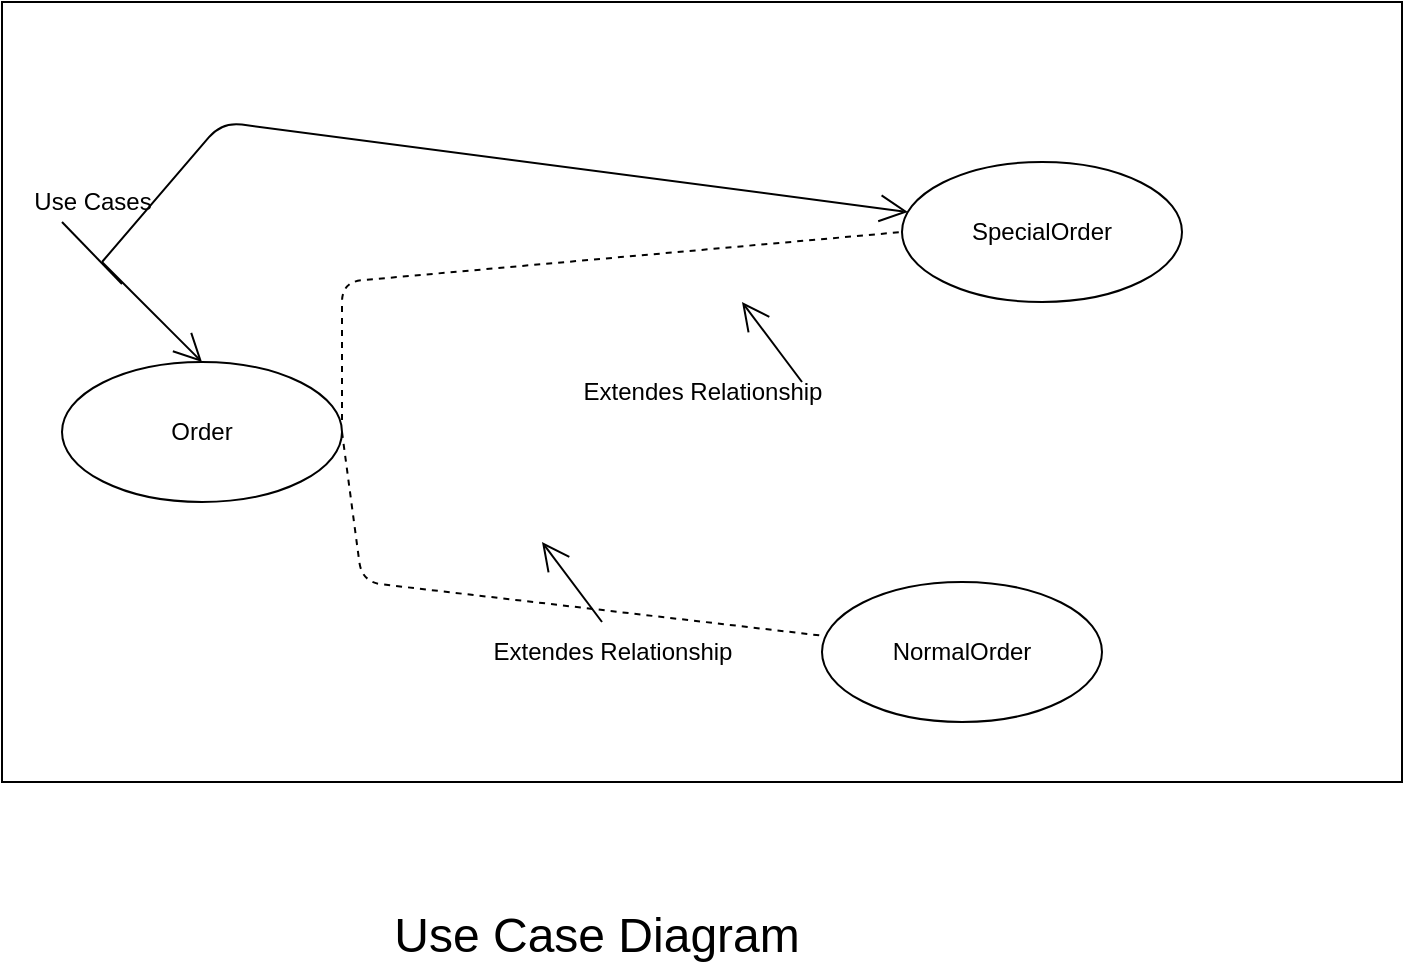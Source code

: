 <mxfile version="12.9.14" type="google"><diagram id="QAAkxA9cM7lC794R_DWc" name="Page-1"><mxGraphModel dx="828" dy="452" grid="1" gridSize="10" guides="1" tooltips="1" connect="1" arrows="1" fold="1" page="1" pageScale="1" pageWidth="1169" pageHeight="826" math="0" shadow="0"><root><mxCell id="0"/><mxCell id="1" parent="0"/><mxCell id="Hbp11kk2DS1ySrN3Wd3x-1" value="Extendes Relationship" style="html=1;" parent="1" vertex="1"><mxGeometry x="110" y="10" width="700" height="390" as="geometry"/></mxCell><mxCell id="Hbp11kk2DS1ySrN3Wd3x-2" value="Order" style="ellipse;whiteSpace=wrap;html=1;" parent="1" vertex="1"><mxGeometry x="140" y="190" width="140" height="70" as="geometry"/></mxCell><mxCell id="Hbp11kk2DS1ySrN3Wd3x-3" value="SpecialOrder" style="ellipse;whiteSpace=wrap;html=1;" parent="1" vertex="1"><mxGeometry x="560" y="90" width="140" height="70" as="geometry"/></mxCell><mxCell id="Hbp11kk2DS1ySrN3Wd3x-4" value="NormalOrder" style="ellipse;whiteSpace=wrap;html=1;" parent="1" vertex="1"><mxGeometry x="520" y="300" width="140" height="70" as="geometry"/></mxCell><mxCell id="Hbp11kk2DS1ySrN3Wd3x-6" value="" style="endArrow=none;dashed=1;html=1;exitX=1;exitY=0.414;exitDx=0;exitDy=0;exitPerimeter=0;entryX=0;entryY=0.5;entryDx=0;entryDy=0;" parent="1" source="Hbp11kk2DS1ySrN3Wd3x-2" target="Hbp11kk2DS1ySrN3Wd3x-3" edge="1"><mxGeometry width="50" height="50" relative="1" as="geometry"><mxPoint x="400" y="260" as="sourcePoint"/><mxPoint x="450" y="210" as="targetPoint"/><Array as="points"><mxPoint x="280" y="150"/></Array></mxGeometry></mxCell><mxCell id="Hbp11kk2DS1ySrN3Wd3x-9" value="" style="endArrow=none;dashed=1;html=1;exitX=1;exitY=0.5;exitDx=0;exitDy=0;" parent="1" source="Hbp11kk2DS1ySrN3Wd3x-2" target="Hbp11kk2DS1ySrN3Wd3x-4" edge="1"><mxGeometry width="50" height="50" relative="1" as="geometry"><mxPoint x="400" y="260" as="sourcePoint"/><mxPoint x="450" y="210" as="targetPoint"/><Array as="points"><mxPoint x="290" y="300"/></Array></mxGeometry></mxCell><mxCell id="Hbp11kk2DS1ySrN3Wd3x-14" value="" style="endArrow=open;endFill=1;endSize=12;html=1;" parent="1" edge="1"><mxGeometry width="160" relative="1" as="geometry"><mxPoint x="510" y="200" as="sourcePoint"/><mxPoint x="480" y="160" as="targetPoint"/></mxGeometry></mxCell><mxCell id="Hbp11kk2DS1ySrN3Wd3x-15" value="Extendes Relationship" style="text;html=1;align=center;verticalAlign=middle;resizable=0;points=[];autosize=1;" parent="1" vertex="1"><mxGeometry x="350" y="325" width="130" height="20" as="geometry"/></mxCell><mxCell id="Hbp11kk2DS1ySrN3Wd3x-16" value="" style="endArrow=open;endFill=1;endSize=12;html=1;" parent="1" edge="1"><mxGeometry width="160" relative="1" as="geometry"><mxPoint x="410" y="320" as="sourcePoint"/><mxPoint x="380" y="280" as="targetPoint"/></mxGeometry></mxCell><mxCell id="Hbp11kk2DS1ySrN3Wd3x-17" value="" style="endArrow=open;endFill=1;endSize=12;html=1;" parent="1" edge="1"><mxGeometry width="160" relative="1" as="geometry"><mxPoint x="160" y="140" as="sourcePoint"/><mxPoint x="210" y="190" as="targetPoint"/></mxGeometry></mxCell><mxCell id="Hbp11kk2DS1ySrN3Wd3x-20" value="" style="endArrow=open;endFill=1;endSize=12;html=1;entryX=0.021;entryY=0.357;entryDx=0;entryDy=0;entryPerimeter=0;" parent="1" target="Hbp11kk2DS1ySrN3Wd3x-3" edge="1"><mxGeometry width="160" relative="1" as="geometry"><mxPoint x="160" y="140" as="sourcePoint"/><mxPoint x="530" y="140" as="targetPoint"/><Array as="points"><mxPoint x="220" y="70"/></Array></mxGeometry></mxCell><mxCell id="Hbp11kk2DS1ySrN3Wd3x-22" value="Use Cases" style="text;html=1;align=center;verticalAlign=middle;resizable=0;points=[];autosize=1;" parent="1" vertex="1"><mxGeometry x="120" y="100" width="70" height="20" as="geometry"/></mxCell><mxCell id="Hbp11kk2DS1ySrN3Wd3x-23" value="&lt;font style=&quot;font-size: 24px&quot;&gt;Use Case Diagram&lt;/font&gt;" style="text;html=1;align=center;verticalAlign=middle;resizable=0;points=[];autosize=1;" parent="1" vertex="1"><mxGeometry x="297" y="467" width="220" height="20" as="geometry"/></mxCell><mxCell id="Hbp11kk2DS1ySrN3Wd3x-24" value="" style="endArrow=none;html=1;" parent="1" edge="1"><mxGeometry width="50" height="50" relative="1" as="geometry"><mxPoint x="170" y="151" as="sourcePoint"/><mxPoint x="140" y="120" as="targetPoint"/></mxGeometry></mxCell></root></mxGraphModel></diagram></mxfile>